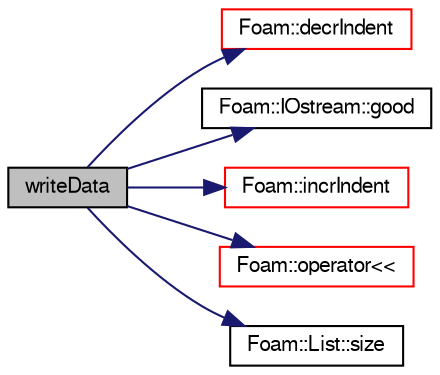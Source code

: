 digraph "writeData"
{
  bgcolor="transparent";
  edge [fontname="FreeSans",fontsize="10",labelfontname="FreeSans",labelfontsize="10"];
  node [fontname="FreeSans",fontsize="10",shape=record];
  rankdir="LR";
  Node326 [label="writeData",height=0.2,width=0.4,color="black", fillcolor="grey75", style="filled", fontcolor="black"];
  Node326 -> Node327 [color="midnightblue",fontsize="10",style="solid",fontname="FreeSans"];
  Node327 [label="Foam::decrIndent",height=0.2,width=0.4,color="red",URL="$a21124.html#a1c3a44e035fae1cd9d5a4a60a7e1c32b",tooltip="Decrement the indent level. "];
  Node326 -> Node331 [color="midnightblue",fontsize="10",style="solid",fontname="FreeSans"];
  Node331 [label="Foam::IOstream::good",height=0.2,width=0.4,color="black",URL="$a26226.html#abdcc7f96f487faadc7769afcf58fe992",tooltip="Return true if next operation might succeed. "];
  Node326 -> Node332 [color="midnightblue",fontsize="10",style="solid",fontname="FreeSans"];
  Node332 [label="Foam::incrIndent",height=0.2,width=0.4,color="red",URL="$a21124.html#a5baff2b2334a238271b33f039e5dde5c",tooltip="Increment the indent level. "];
  Node326 -> Node342 [color="midnightblue",fontsize="10",style="solid",fontname="FreeSans"];
  Node342 [label="Foam::operator\<\<",height=0.2,width=0.4,color="red",URL="$a21124.html#ae86a76a63deefbe1a4490c873ad8e1b2"];
  Node326 -> Node389 [color="midnightblue",fontsize="10",style="solid",fontname="FreeSans"];
  Node389 [label="Foam::List::size",height=0.2,width=0.4,color="black",URL="$a25694.html#a8a5f6fa29bd4b500caf186f60245b384",tooltip="Override size to be inconsistent with allocated storage. "];
}
